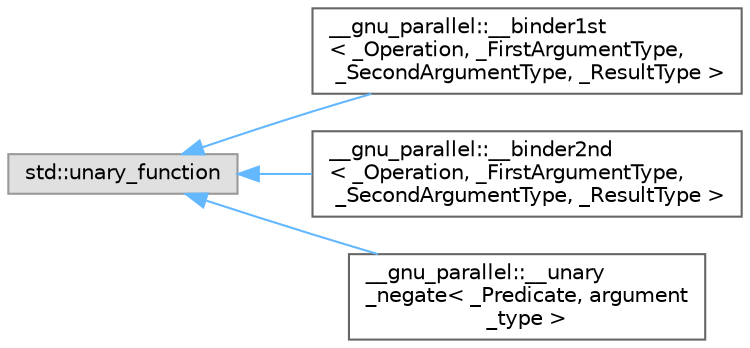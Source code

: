 digraph "Graphical Class Hierarchy"
{
 // LATEX_PDF_SIZE
  bgcolor="transparent";
  edge [fontname=Helvetica,fontsize=10,labelfontname=Helvetica,labelfontsize=10];
  node [fontname=Helvetica,fontsize=10,shape=box,height=0.2,width=0.4];
  rankdir="LR";
  Node0 [id="Node000000",label="std::unary_function",height=0.2,width=0.4,color="grey60", fillcolor="#E0E0E0", style="filled",tooltip=" "];
  Node0 -> Node1 [id="edge467_Node000000_Node000001",dir="back",color="steelblue1",style="solid",tooltip=" "];
  Node1 [id="Node000001",label="__gnu_parallel::__binder1st\l\< _Operation, _FirstArgumentType,\l _SecondArgumentType, _ResultType \>",height=0.2,width=0.4,color="grey40", fillcolor="white", style="filled",URL="$class____gnu__parallel_1_1____binder1st.html",tooltip="Similar to std::binder1st, but giving the argument types explicitly."];
  Node0 -> Node2 [id="edge468_Node000000_Node000002",dir="back",color="steelblue1",style="solid",tooltip=" "];
  Node2 [id="Node000002",label="__gnu_parallel::__binder2nd\l\< _Operation, _FirstArgumentType,\l _SecondArgumentType, _ResultType \>",height=0.2,width=0.4,color="grey40", fillcolor="white", style="filled",URL="$class____gnu__parallel_1_1____binder2nd.html",tooltip="Similar to std::binder2nd, but giving the argument types explicitly."];
  Node0 -> Node3 [id="edge469_Node000000_Node000003",dir="back",color="steelblue1",style="solid",tooltip=" "];
  Node3 [id="Node000003",label="__gnu_parallel::__unary\l_negate\< _Predicate, argument\l_type \>",height=0.2,width=0.4,color="grey40", fillcolor="white", style="filled",URL="$class____gnu__parallel_1_1____unary__negate.html",tooltip="Similar to std::unary_negate, but giving the argument types explicitly."];
}

